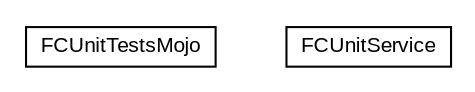 #!/usr/local/bin/dot
#
# Class diagram 
# Generated by UMLGraph version R5_6-24-gf6e263 (http://www.umlgraph.org/)
#

digraph G {
	edge [fontname="arial",fontsize=10,labelfontname="arial",labelfontsize=10];
	node [fontname="arial",fontsize=10,shape=plaintext];
	nodesep=0.25;
	ranksep=0.5;
	// fr.fastconnect.factory.tibco.bw.maven.tester.FCUnitTestsMojo
	c588 [label=<<table title="fr.fastconnect.factory.tibco.bw.maven.tester.FCUnitTestsMojo" border="0" cellborder="1" cellspacing="0" cellpadding="2" port="p" href="./FCUnitTestsMojo.html">
		<tr><td><table border="0" cellspacing="0" cellpadding="1">
<tr><td align="center" balign="center"> FCUnitTestsMojo </td></tr>
		</table></td></tr>
		</table>>, URL="./FCUnitTestsMojo.html", fontname="arial", fontcolor="black", fontsize=10.0];
	// fr.fastconnect.factory.tibco.bw.maven.tester.FCUnitService
	c589 [label=<<table title="fr.fastconnect.factory.tibco.bw.maven.tester.FCUnitService" border="0" cellborder="1" cellspacing="0" cellpadding="2" port="p" href="./FCUnitService.html">
		<tr><td><table border="0" cellspacing="0" cellpadding="1">
<tr><td align="center" balign="center"> FCUnitService </td></tr>
		</table></td></tr>
		</table>>, URL="./FCUnitService.html", fontname="arial", fontcolor="black", fontsize=10.0];
}

